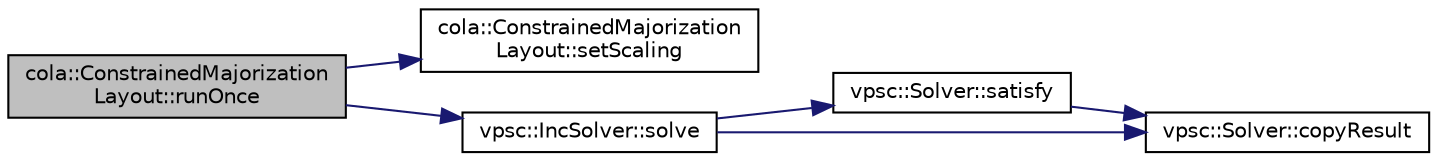 digraph "cola::ConstrainedMajorizationLayout::runOnce"
{
  edge [fontname="Helvetica",fontsize="10",labelfontname="Helvetica",labelfontsize="10"];
  node [fontname="Helvetica",fontsize="10",shape=record];
  rankdir="LR";
  Node8 [label="cola::ConstrainedMajorization\lLayout::runOnce",height=0.2,width=0.4,color="black", fillcolor="grey75", style="filled", fontcolor="black"];
  Node8 -> Node9 [color="midnightblue",fontsize="10",style="solid",fontname="Helvetica"];
  Node9 [label="cola::ConstrainedMajorization\lLayout::setScaling",height=0.2,width=0.4,color="black", fillcolor="white", style="filled",URL="$classcola_1_1ConstrainedMajorizationLayout.html#aba9584230e6e831ab7b3630677eaa9b5"];
  Node8 -> Node10 [color="midnightblue",fontsize="10",style="solid",fontname="Helvetica"];
  Node10 [label="vpsc::IncSolver::solve",height=0.2,width=0.4,color="black", fillcolor="white", style="filled",URL="$classvpsc_1_1IncSolver.html#a4a0358650a2dbe957ae9a42a3e4f8d92",tooltip="Results in an optimum solution subject to the constraints. "];
  Node10 -> Node11 [color="midnightblue",fontsize="10",style="solid",fontname="Helvetica"];
  Node11 [label="vpsc::Solver::satisfy",height=0.2,width=0.4,color="black", fillcolor="white", style="filled",URL="$classvpsc_1_1Solver.html#aa8b60b42366385fdea0e69b0f5caff40",tooltip="Results in an approximate solution subject to the constraints. "];
  Node11 -> Node12 [color="midnightblue",fontsize="10",style="solid",fontname="Helvetica"];
  Node12 [label="vpsc::Solver::copyResult",height=0.2,width=0.4,color="black", fillcolor="white", style="filled",URL="$classvpsc_1_1Solver.html#a69105f1f289689852e33b84693f0f2f2"];
  Node10 -> Node12 [color="midnightblue",fontsize="10",style="solid",fontname="Helvetica"];
}
